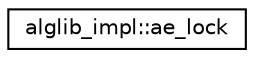 digraph "Graphical Class Hierarchy"
{
  edge [fontname="Helvetica",fontsize="10",labelfontname="Helvetica",labelfontsize="10"];
  node [fontname="Helvetica",fontsize="10",shape=record];
  rankdir="LR";
  Node0 [label="alglib_impl::ae_lock",height=0.2,width=0.4,color="black", fillcolor="white", style="filled",URL="$structalglib__impl_1_1ae__lock.html"];
}
